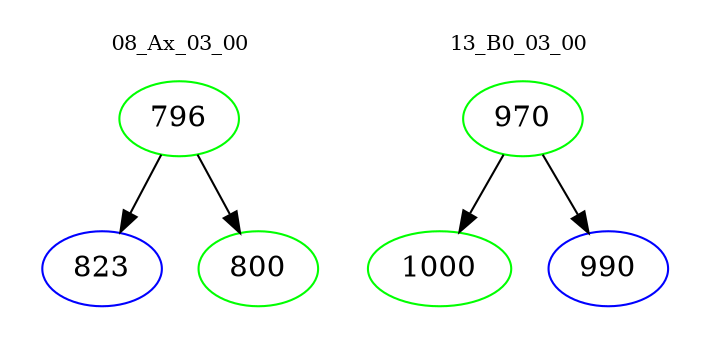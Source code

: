 digraph{
subgraph cluster_0 {
color = white
label = "08_Ax_03_00";
fontsize=10;
T0_796 [label="796", color="green"]
T0_796 -> T0_823 [color="black"]
T0_823 [label="823", color="blue"]
T0_796 -> T0_800 [color="black"]
T0_800 [label="800", color="green"]
}
subgraph cluster_1 {
color = white
label = "13_B0_03_00";
fontsize=10;
T1_970 [label="970", color="green"]
T1_970 -> T1_1000 [color="black"]
T1_1000 [label="1000", color="green"]
T1_970 -> T1_990 [color="black"]
T1_990 [label="990", color="blue"]
}
}
